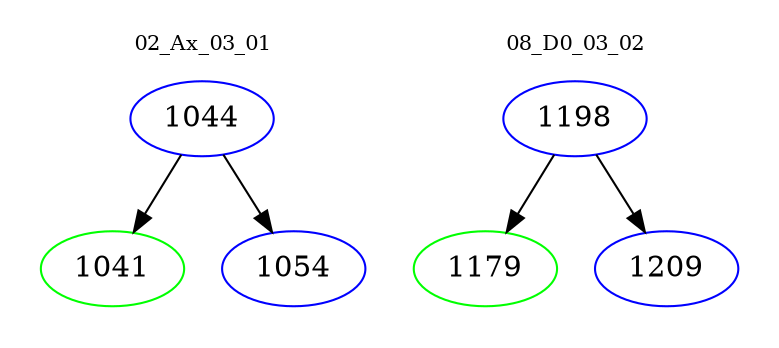 digraph{
subgraph cluster_0 {
color = white
label = "02_Ax_03_01";
fontsize=10;
T0_1044 [label="1044", color="blue"]
T0_1044 -> T0_1041 [color="black"]
T0_1041 [label="1041", color="green"]
T0_1044 -> T0_1054 [color="black"]
T0_1054 [label="1054", color="blue"]
}
subgraph cluster_1 {
color = white
label = "08_D0_03_02";
fontsize=10;
T1_1198 [label="1198", color="blue"]
T1_1198 -> T1_1179 [color="black"]
T1_1179 [label="1179", color="green"]
T1_1198 -> T1_1209 [color="black"]
T1_1209 [label="1209", color="blue"]
}
}
